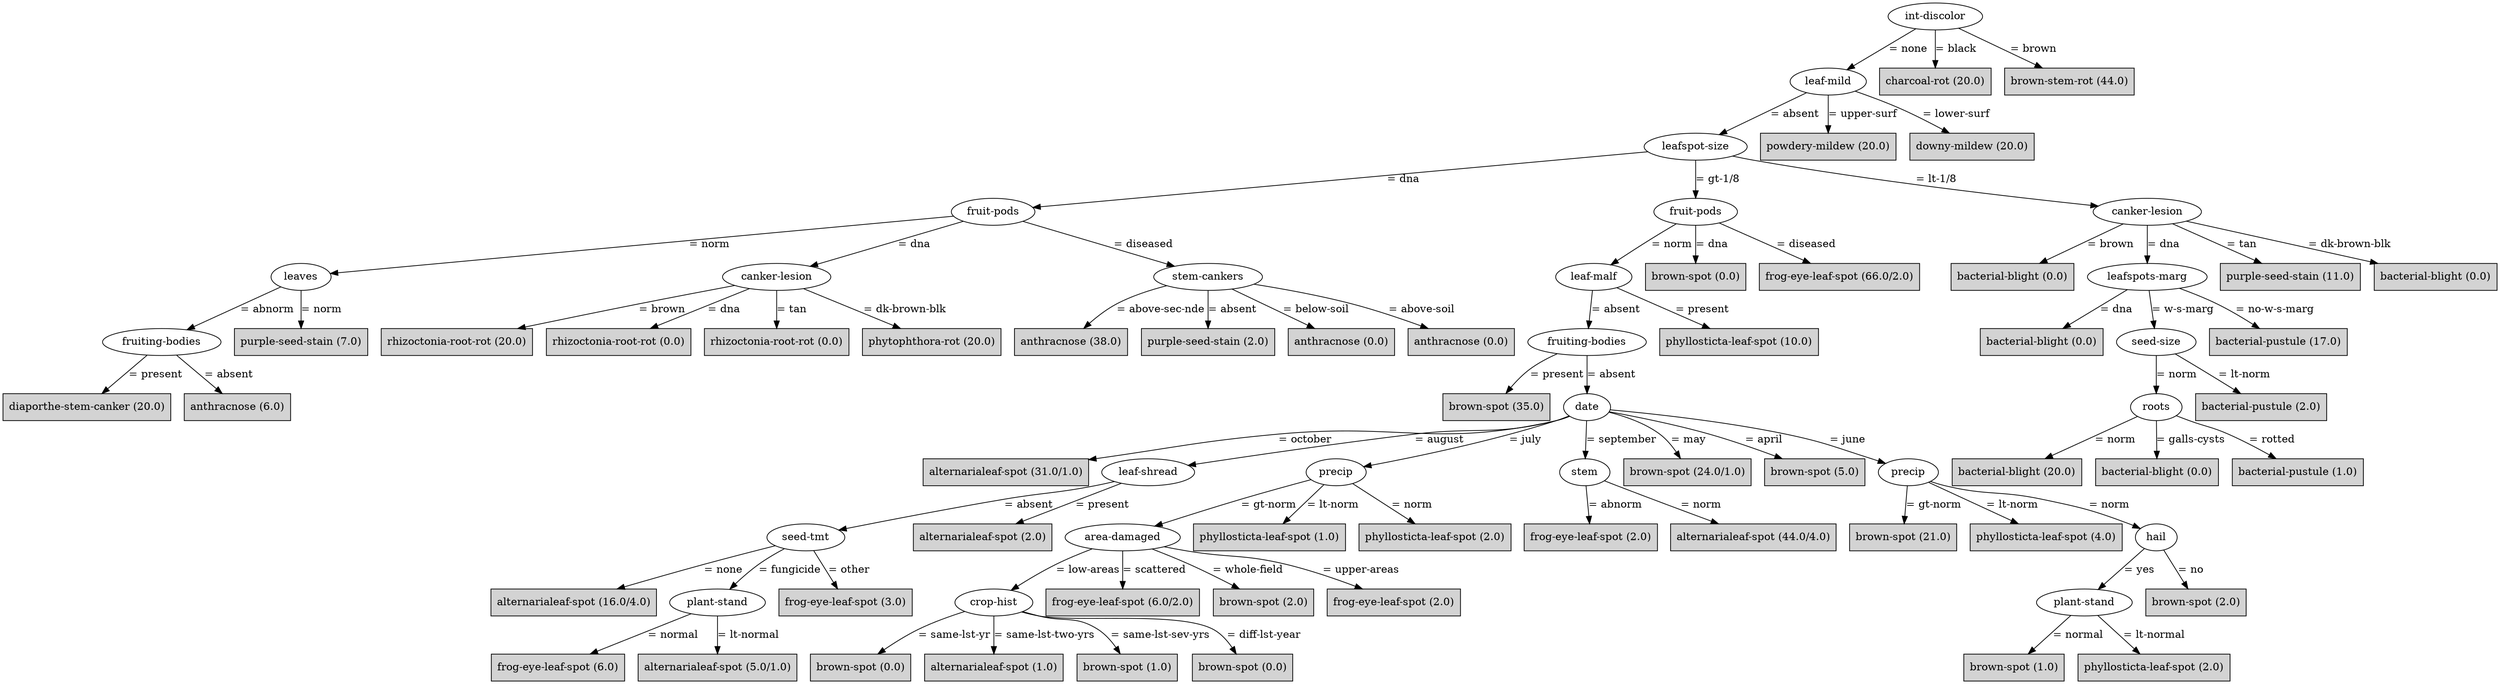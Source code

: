 digraph J48Tree {
N0 [label="int-discolor" ]
N0->N1 [label="= none"]
N1 [label="leaf-mild" ]
N1->N2 [label="= absent"]
N2 [label="leafspot-size" ]
N2->N3 [label="= dna"]
N3 [label="fruit-pods" ]
N3->N4 [label="= norm"]
N4 [label="leaves" ]
N4->N5 [label="= abnorm"]
N5 [label="fruiting-bodies" ]
N5->N6 [label="= present"]
N6 [label="diaporthe-stem-canker (20.0)" shape=box style=filled ]
N5->N7 [label="= absent"]
N7 [label="anthracnose (6.0)" shape=box style=filled ]
N4->N8 [label="= norm"]
N8 [label="purple-seed-stain (7.0)" shape=box style=filled ]
N3->N9 [label="= dna"]
N9 [label="canker-lesion" ]
N9->N10 [label="= brown"]
N10 [label="rhizoctonia-root-rot (20.0)" shape=box style=filled ]
N9->N11 [label="= dna"]
N11 [label="rhizoctonia-root-rot (0.0)" shape=box style=filled ]
N9->N12 [label="= tan"]
N12 [label="rhizoctonia-root-rot (0.0)" shape=box style=filled ]
N9->N13 [label="= dk-brown-blk"]
N13 [label="phytophthora-rot (20.0)" shape=box style=filled ]
N3->N14 [label="= diseased"]
N14 [label="stem-cankers" ]
N14->N15 [label="= above-sec-nde"]
N15 [label="anthracnose (38.0)" shape=box style=filled ]
N14->N16 [label="= absent"]
N16 [label="purple-seed-stain (2.0)" shape=box style=filled ]
N14->N17 [label="= below-soil"]
N17 [label="anthracnose (0.0)" shape=box style=filled ]
N14->N18 [label="= above-soil"]
N18 [label="anthracnose (0.0)" shape=box style=filled ]
N2->N19 [label="= gt-1/8"]
N19 [label="fruit-pods" ]
N19->N20 [label="= norm"]
N20 [label="leaf-malf" ]
N20->N21 [label="= absent"]
N21 [label="fruiting-bodies" ]
N21->N22 [label="= present"]
N22 [label="brown-spot (35.0)" shape=box style=filled ]
N21->N23 [label="= absent"]
N23 [label="date" ]
N23->N24 [label="= october"]
N24 [label="alternarialeaf-spot (31.0/1.0)" shape=box style=filled ]
N23->N25 [label="= august"]
N25 [label="leaf-shread" ]
N25->N26 [label="= absent"]
N26 [label="seed-tmt" ]
N26->N27 [label="= none"]
N27 [label="alternarialeaf-spot (16.0/4.0)" shape=box style=filled ]
N26->N28 [label="= fungicide"]
N28 [label="plant-stand" ]
N28->N29 [label="= normal"]
N29 [label="frog-eye-leaf-spot (6.0)" shape=box style=filled ]
N28->N30 [label="= lt-normal"]
N30 [label="alternarialeaf-spot (5.0/1.0)" shape=box style=filled ]
N26->N31 [label="= other"]
N31 [label="frog-eye-leaf-spot (3.0)" shape=box style=filled ]
N25->N32 [label="= present"]
N32 [label="alternarialeaf-spot (2.0)" shape=box style=filled ]
N23->N33 [label="= july"]
N33 [label="precip" ]
N33->N34 [label="= gt-norm"]
N34 [label="area-damaged" ]
N34->N35 [label="= low-areas"]
N35 [label="crop-hist" ]
N35->N36 [label="= same-lst-yr"]
N36 [label="brown-spot (0.0)" shape=box style=filled ]
N35->N37 [label="= same-lst-two-yrs"]
N37 [label="alternarialeaf-spot (1.0)" shape=box style=filled ]
N35->N38 [label="= same-lst-sev-yrs"]
N38 [label="brown-spot (1.0)" shape=box style=filled ]
N35->N39 [label="= diff-lst-year"]
N39 [label="brown-spot (0.0)" shape=box style=filled ]
N34->N40 [label="= scattered"]
N40 [label="frog-eye-leaf-spot (6.0/2.0)" shape=box style=filled ]
N34->N41 [label="= whole-field"]
N41 [label="brown-spot (2.0)" shape=box style=filled ]
N34->N42 [label="= upper-areas"]
N42 [label="frog-eye-leaf-spot (2.0)" shape=box style=filled ]
N33->N43 [label="= lt-norm"]
N43 [label="phyllosticta-leaf-spot (1.0)" shape=box style=filled ]
N33->N44 [label="= norm"]
N44 [label="phyllosticta-leaf-spot (2.0)" shape=box style=filled ]
N23->N45 [label="= september"]
N45 [label="stem" ]
N45->N46 [label="= abnorm"]
N46 [label="frog-eye-leaf-spot (2.0)" shape=box style=filled ]
N45->N47 [label="= norm"]
N47 [label="alternarialeaf-spot (44.0/4.0)" shape=box style=filled ]
N23->N48 [label="= may"]
N48 [label="brown-spot (24.0/1.0)" shape=box style=filled ]
N23->N49 [label="= april"]
N49 [label="brown-spot (5.0)" shape=box style=filled ]
N23->N50 [label="= june"]
N50 [label="precip" ]
N50->N51 [label="= gt-norm"]
N51 [label="brown-spot (21.0)" shape=box style=filled ]
N50->N52 [label="= lt-norm"]
N52 [label="phyllosticta-leaf-spot (4.0)" shape=box style=filled ]
N50->N53 [label="= norm"]
N53 [label="hail" ]
N53->N54 [label="= yes"]
N54 [label="plant-stand" ]
N54->N55 [label="= normal"]
N55 [label="brown-spot (1.0)" shape=box style=filled ]
N54->N56 [label="= lt-normal"]
N56 [label="phyllosticta-leaf-spot (2.0)" shape=box style=filled ]
N53->N57 [label="= no"]
N57 [label="brown-spot (2.0)" shape=box style=filled ]
N20->N58 [label="= present"]
N58 [label="phyllosticta-leaf-spot (10.0)" shape=box style=filled ]
N19->N59 [label="= dna"]
N59 [label="brown-spot (0.0)" shape=box style=filled ]
N19->N60 [label="= diseased"]
N60 [label="frog-eye-leaf-spot (66.0/2.0)" shape=box style=filled ]
N2->N61 [label="= lt-1/8"]
N61 [label="canker-lesion" ]
N61->N62 [label="= brown"]
N62 [label="bacterial-blight (0.0)" shape=box style=filled ]
N61->N63 [label="= dna"]
N63 [label="leafspots-marg" ]
N63->N64 [label="= dna"]
N64 [label="bacterial-blight (0.0)" shape=box style=filled ]
N63->N65 [label="= w-s-marg"]
N65 [label="seed-size" ]
N65->N66 [label="= norm"]
N66 [label="roots" ]
N66->N67 [label="= norm"]
N67 [label="bacterial-blight (20.0)" shape=box style=filled ]
N66->N68 [label="= galls-cysts"]
N68 [label="bacterial-blight (0.0)" shape=box style=filled ]
N66->N69 [label="= rotted"]
N69 [label="bacterial-pustule (1.0)" shape=box style=filled ]
N65->N70 [label="= lt-norm"]
N70 [label="bacterial-pustule (2.0)" shape=box style=filled ]
N63->N71 [label="= no-w-s-marg"]
N71 [label="bacterial-pustule (17.0)" shape=box style=filled ]
N61->N72 [label="= tan"]
N72 [label="purple-seed-stain (11.0)" shape=box style=filled ]
N61->N73 [label="= dk-brown-blk"]
N73 [label="bacterial-blight (0.0)" shape=box style=filled ]
N1->N74 [label="= upper-surf"]
N74 [label="powdery-mildew (20.0)" shape=box style=filled ]
N1->N75 [label="= lower-surf"]
N75 [label="downy-mildew (20.0)" shape=box style=filled ]
N0->N76 [label="= black"]
N76 [label="charcoal-rot (20.0)" shape=box style=filled ]
N0->N77 [label="= brown"]
N77 [label="brown-stem-rot (44.0)" shape=box style=filled ]
}
